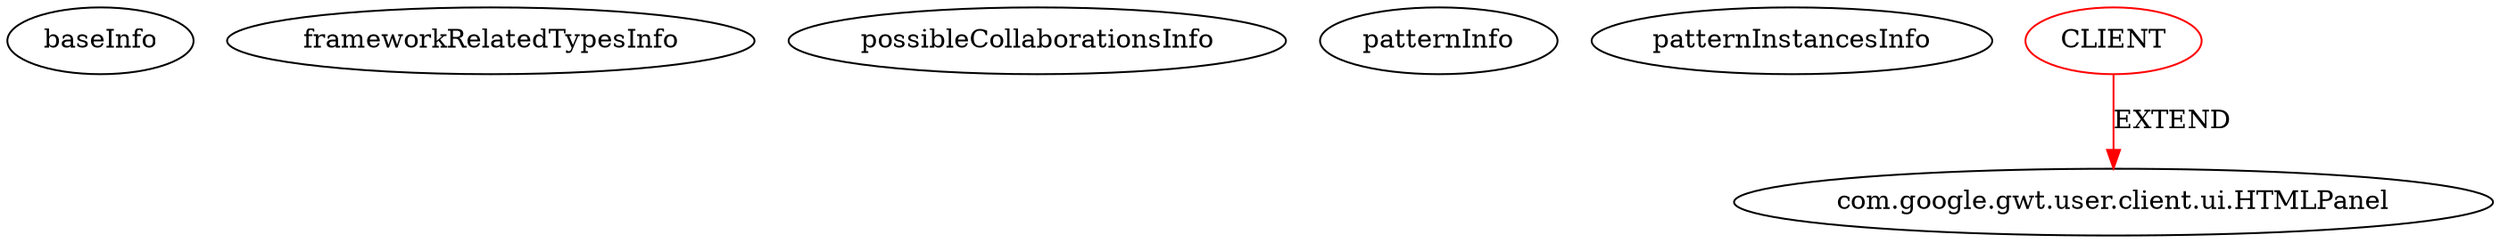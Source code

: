 digraph {
baseInfo[graphId=954,category="pattern",isAnonymous=false,possibleRelation=false]
frameworkRelatedTypesInfo[0="com.google.gwt.user.client.ui.HTMLPanel"]
possibleCollaborationsInfo[]
patternInfo[frequency=5.0,patternRootClient=0]
patternInstancesInfo[0="jhudson8-gwt-jquery-ui~/jhudson8-gwt-jquery-ui/gwt-jquery-ui-master/core/gwt-jquery-ui-mobile/src/main/java/com/google/gwt/jquery/mobile/ui/FieldContain.java~FieldContain~3177",1="jhudson8-gwt-jquery-ui~/jhudson8-gwt-jquery-ui/gwt-jquery-ui-master/core/gwt-jquery-ui-mobile/src/main/java/com/google/gwt/jquery/mobile/ui/Description.java~Description~3187",2="cbopp-gwt-taglist~/cbopp-gwt-taglist/gwt-taglist-master/src/main/java/com/virilis_software/gwt/taglist/client/comp/taglist/TagsPanel.java~TagsPanel~1045",3="jhudson8-gwt-jquery-ui~/jhudson8-gwt-jquery-ui/gwt-jquery-ui-master/core/gwt-jquery-ui-mobile/src/main/java/com/google/gwt/jquery/mobile/ui/Heading.java~Heading~3184",4="jhudson8-gwt-jquery-ui~/jhudson8-gwt-jquery-ui/gwt-jquery-ui-master/core/gwt-jquery-ui-mobile/src/main/java/com/google/gwt/jquery/mobile/ui/StaticListItem.java~StaticListItem~3170"]
1[label="com.google.gwt.user.client.ui.HTMLPanel",vertexType="FRAMEWORK_CLASS_TYPE",isFrameworkType=false]
0[label="CLIENT",vertexType="ROOT_CLIENT_CLASS_DECLARATION",isFrameworkType=false,color=red]
0->1[label="EXTEND",color=red]
}
